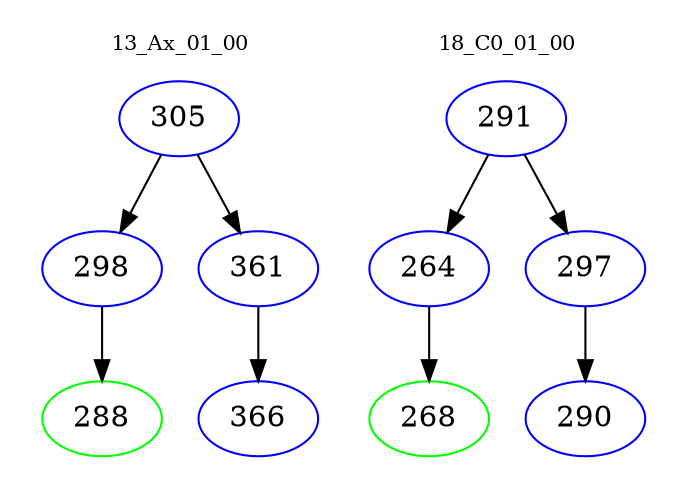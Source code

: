 digraph{
subgraph cluster_0 {
color = white
label = "13_Ax_01_00";
fontsize=10;
T0_305 [label="305", color="blue"]
T0_305 -> T0_298 [color="black"]
T0_298 [label="298", color="blue"]
T0_298 -> T0_288 [color="black"]
T0_288 [label="288", color="green"]
T0_305 -> T0_361 [color="black"]
T0_361 [label="361", color="blue"]
T0_361 -> T0_366 [color="black"]
T0_366 [label="366", color="blue"]
}
subgraph cluster_1 {
color = white
label = "18_C0_01_00";
fontsize=10;
T1_291 [label="291", color="blue"]
T1_291 -> T1_264 [color="black"]
T1_264 [label="264", color="blue"]
T1_264 -> T1_268 [color="black"]
T1_268 [label="268", color="green"]
T1_291 -> T1_297 [color="black"]
T1_297 [label="297", color="blue"]
T1_297 -> T1_290 [color="black"]
T1_290 [label="290", color="blue"]
}
}
